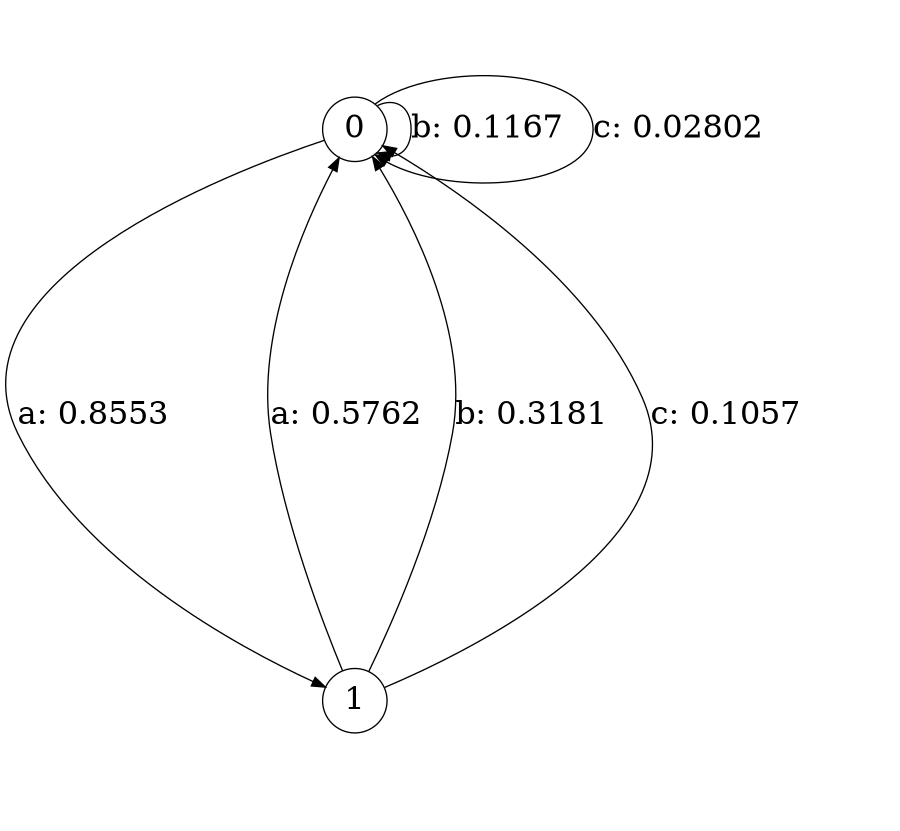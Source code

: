 digraph "d6-400nw-t0-cen-SML" {
size = "6,8.5";
ratio = "fill";
node [shape = circle];
node [fontsize = 24];
edge [fontsize = 24];
0 -> 1 [label = "a: 0.8553   "];
0 -> 0 [label = "b: 0.1167   "];
0 -> 0 [label = "c: 0.02802  "];
1 -> 0 [label = "a: 0.5762   "];
1 -> 0 [label = "b: 0.3181   "];
1 -> 0 [label = "c: 0.1057   "];
}